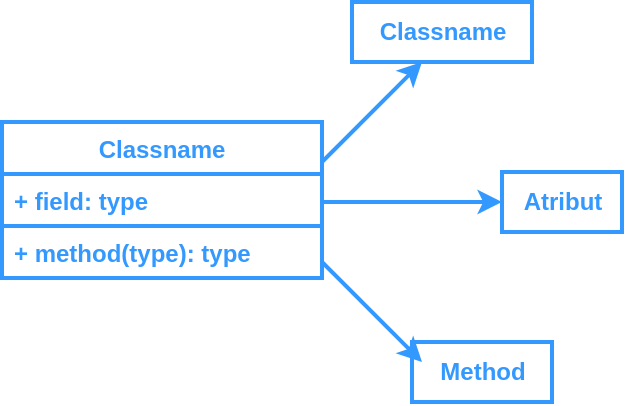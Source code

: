 <mxfile version="20.2.3" type="device"><diagram id="LcN8l2NJi9X83g5BTfPL" name="Page-1"><mxGraphModel dx="1038" dy="649" grid="1" gridSize="10" guides="1" tooltips="1" connect="1" arrows="1" fold="1" page="1" pageScale="1" pageWidth="850" pageHeight="1100" math="0" shadow="0"><root><mxCell id="0"/><mxCell id="1" parent="0"/><mxCell id="S3FtMtIpYM8JrtCcONpd-1" value="Classname" style="swimlane;fontStyle=1;align=center;verticalAlign=top;childLayout=stackLayout;horizontal=1;startSize=26;horizontalStack=0;resizeParent=1;resizeParentMax=0;resizeLast=0;collapsible=1;marginBottom=0;strokeWidth=2;strokeColor=#3399FF;fontColor=#3399FF;" parent="1" vertex="1"><mxGeometry x="340" y="260" width="160" height="78" as="geometry"/></mxCell><mxCell id="S3FtMtIpYM8JrtCcONpd-2" value="+ field: type" style="text;strokeColor=#3399FF;fillColor=none;align=left;verticalAlign=top;spacingLeft=4;spacingRight=4;overflow=hidden;rotatable=0;points=[[0,0.5],[1,0.5]];portConstraint=eastwest;strokeWidth=2;fontStyle=1;fontColor=#3399FF;" parent="S3FtMtIpYM8JrtCcONpd-1" vertex="1"><mxGeometry y="26" width="160" height="26" as="geometry"/></mxCell><mxCell id="S3FtMtIpYM8JrtCcONpd-4" value="+ method(type): type" style="text;strokeColor=#3399FF;fillColor=none;align=left;verticalAlign=top;spacingLeft=4;spacingRight=4;overflow=hidden;rotatable=0;points=[[0,0.5],[1,0.5]];portConstraint=eastwest;strokeWidth=2;fontStyle=1;fontColor=#3399FF;" parent="S3FtMtIpYM8JrtCcONpd-1" vertex="1"><mxGeometry y="52" width="160" height="26" as="geometry"/></mxCell><mxCell id="_HHdZJwMAIT9rEvMDSZB-1" value="" style="endArrow=classic;html=1;rounded=0;strokeWidth=2;strokeColor=#3399FF;fontStyle=1;fontColor=#3399FF;" edge="1" parent="1"><mxGeometry width="50" height="50" relative="1" as="geometry"><mxPoint x="500" y="280" as="sourcePoint"/><mxPoint x="550" y="230" as="targetPoint"/></mxGeometry></mxCell><mxCell id="_HHdZJwMAIT9rEvMDSZB-2" value="" style="endArrow=classic;html=1;rounded=0;strokeWidth=2;strokeColor=#3399FF;fontStyle=1;fontColor=#3399FF;" edge="1" parent="1"><mxGeometry width="50" height="50" relative="1" as="geometry"><mxPoint x="500" y="300" as="sourcePoint"/><mxPoint x="590" y="300" as="targetPoint"/></mxGeometry></mxCell><mxCell id="_HHdZJwMAIT9rEvMDSZB-4" value="" style="endArrow=classic;html=1;rounded=0;strokeWidth=2;strokeColor=#3399FF;fontStyle=1;fontColor=#3399FF;" edge="1" parent="1"><mxGeometry width="50" height="50" relative="1" as="geometry"><mxPoint x="500" y="330" as="sourcePoint"/><mxPoint x="550" y="380" as="targetPoint"/></mxGeometry></mxCell><mxCell id="_HHdZJwMAIT9rEvMDSZB-5" value="Classname" style="text;html=1;align=center;verticalAlign=middle;resizable=0;points=[];autosize=1;strokeColor=#3399FF;fillColor=none;strokeWidth=2;fontStyle=1;fontColor=#3399FF;" vertex="1" parent="1"><mxGeometry x="515" y="200" width="90" height="30" as="geometry"/></mxCell><mxCell id="_HHdZJwMAIT9rEvMDSZB-6" value="Atribut" style="text;html=1;align=center;verticalAlign=middle;resizable=0;points=[];autosize=1;strokeColor=#3399FF;fillColor=none;strokeWidth=2;fontStyle=1;fontColor=#3399FF;" vertex="1" parent="1"><mxGeometry x="590" y="285" width="60" height="30" as="geometry"/></mxCell><mxCell id="_HHdZJwMAIT9rEvMDSZB-7" value="Method" style="text;html=1;align=center;verticalAlign=middle;resizable=0;points=[];autosize=1;strokeColor=#3399FF;fillColor=none;strokeWidth=2;fontStyle=1;fontColor=#3399FF;" vertex="1" parent="1"><mxGeometry x="545" y="370" width="70" height="30" as="geometry"/></mxCell></root></mxGraphModel></diagram></mxfile>